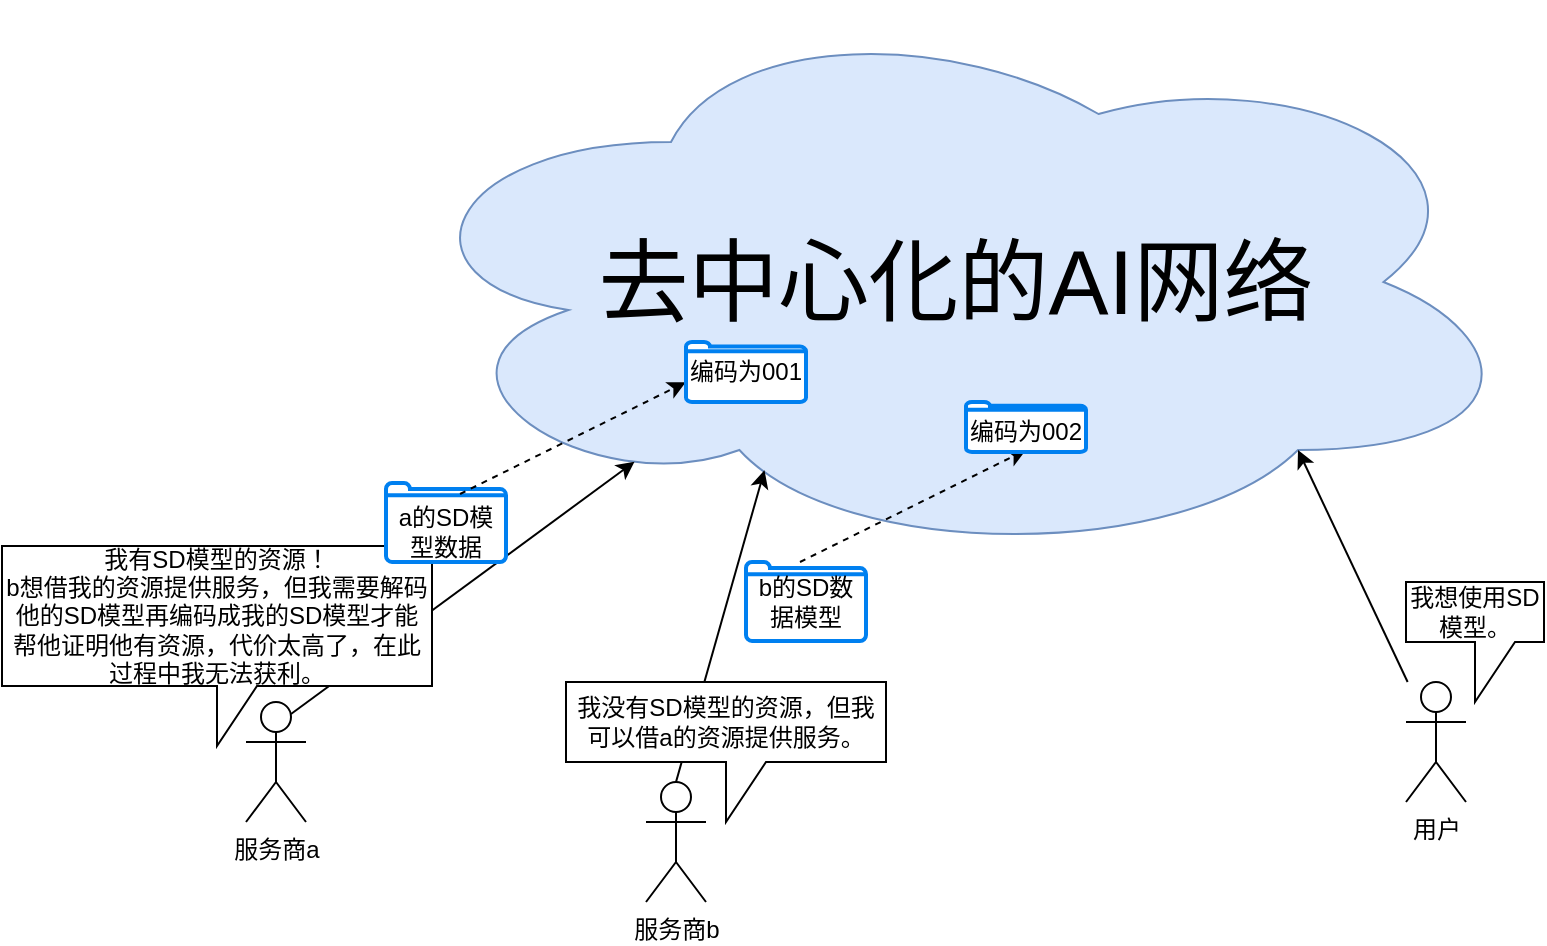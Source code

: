 <mxfile version="21.7.2" type="github">
  <diagram name="第 1 页" id="Sn6c6othGLspijfK3GIo">
    <mxGraphModel dx="954" dy="647" grid="0" gridSize="10" guides="1" tooltips="1" connect="1" arrows="1" fold="1" page="1" pageScale="1" pageWidth="827" pageHeight="1169" math="0" shadow="0">
      <root>
        <mxCell id="0" />
        <mxCell id="1" parent="0" />
        <mxCell id="R9ELYgQ-YuKE9c_Nl6m3-1" value="&lt;font style=&quot;font-size: 45px;&quot;&gt;去中心化的AI网络&lt;/font&gt;" style="ellipse;shape=cloud;whiteSpace=wrap;html=1;fillColor=#dae8fc;strokeColor=#6c8ebf;" vertex="1" parent="1">
          <mxGeometry x="224" y="115" width="570" height="280" as="geometry" />
        </mxCell>
        <mxCell id="R9ELYgQ-YuKE9c_Nl6m3-2" value="服务商a" style="shape=umlActor;verticalLabelPosition=bottom;verticalAlign=top;html=1;outlineConnect=0;" vertex="1" parent="1">
          <mxGeometry x="154" y="465" width="30" height="60" as="geometry" />
        </mxCell>
        <mxCell id="R9ELYgQ-YuKE9c_Nl6m3-3" value="服务商b" style="shape=umlActor;verticalLabelPosition=bottom;verticalAlign=top;html=1;outlineConnect=0;" vertex="1" parent="1">
          <mxGeometry x="354" y="505" width="30" height="60" as="geometry" />
        </mxCell>
        <mxCell id="R9ELYgQ-YuKE9c_Nl6m3-4" value="" style="endArrow=classic;html=1;rounded=0;entryX=0.218;entryY=0.821;entryDx=0;entryDy=0;entryPerimeter=0;exitX=0.75;exitY=0.1;exitDx=0;exitDy=0;exitPerimeter=0;" edge="1" parent="1" source="R9ELYgQ-YuKE9c_Nl6m3-2" target="R9ELYgQ-YuKE9c_Nl6m3-1">
          <mxGeometry width="50" height="50" relative="1" as="geometry">
            <mxPoint x="454" y="445" as="sourcePoint" />
            <mxPoint x="504" y="395" as="targetPoint" />
            <Array as="points" />
          </mxGeometry>
        </mxCell>
        <mxCell id="R9ELYgQ-YuKE9c_Nl6m3-5" value="" style="endArrow=classic;html=1;rounded=0;entryX=0.332;entryY=0.836;entryDx=0;entryDy=0;entryPerimeter=0;exitX=0.5;exitY=0;exitDx=0;exitDy=0;exitPerimeter=0;" edge="1" parent="1" source="R9ELYgQ-YuKE9c_Nl6m3-3" target="R9ELYgQ-YuKE9c_Nl6m3-1">
          <mxGeometry width="50" height="50" relative="1" as="geometry">
            <mxPoint x="344" y="435" as="sourcePoint" />
            <mxPoint x="358" y="355" as="targetPoint" />
            <Array as="points" />
          </mxGeometry>
        </mxCell>
        <mxCell id="R9ELYgQ-YuKE9c_Nl6m3-6" value="用户" style="shape=umlActor;verticalLabelPosition=bottom;verticalAlign=top;html=1;outlineConnect=0;" vertex="1" parent="1">
          <mxGeometry x="734" y="455" width="30" height="60" as="geometry" />
        </mxCell>
        <mxCell id="R9ELYgQ-YuKE9c_Nl6m3-7" value="我想使用SD模型。" style="shape=callout;whiteSpace=wrap;html=1;perimeter=calloutPerimeter;rotation=0;" vertex="1" parent="1">
          <mxGeometry x="734" y="405" width="69" height="60" as="geometry" />
        </mxCell>
        <mxCell id="R9ELYgQ-YuKE9c_Nl6m3-8" value="" style="endArrow=classic;html=1;rounded=0;entryX=0.8;entryY=0.8;entryDx=0;entryDy=0;entryPerimeter=0;" edge="1" parent="1" source="R9ELYgQ-YuKE9c_Nl6m3-6" target="R9ELYgQ-YuKE9c_Nl6m3-1">
          <mxGeometry width="50" height="50" relative="1" as="geometry">
            <mxPoint x="349" y="455" as="sourcePoint" />
            <mxPoint x="423" y="359" as="targetPoint" />
            <Array as="points" />
          </mxGeometry>
        </mxCell>
        <mxCell id="R9ELYgQ-YuKE9c_Nl6m3-9" value="我有SD模型的资源！&lt;br&gt;b想借我的资源提供服务，但我需要解码他的SD模型再编码成我的SD模型才能帮他证明他有资源，代价太高了，在此过程中我无法获利。" style="shape=callout;whiteSpace=wrap;html=1;perimeter=calloutPerimeter;" vertex="1" parent="1">
          <mxGeometry x="32" y="387" width="215" height="100" as="geometry" />
        </mxCell>
        <mxCell id="R9ELYgQ-YuKE9c_Nl6m3-10" value="我没有SD模型的资源，但我可以借a的资源提供服务。" style="shape=callout;whiteSpace=wrap;html=1;perimeter=calloutPerimeter;" vertex="1" parent="1">
          <mxGeometry x="314" y="455" width="160" height="70" as="geometry" />
        </mxCell>
        <mxCell id="R9ELYgQ-YuKE9c_Nl6m3-11" value="" style="html=1;verticalLabelPosition=bottom;align=center;labelBackgroundColor=#ffffff;verticalAlign=top;strokeWidth=2;strokeColor=#0080F0;shadow=0;dashed=0;shape=mxgraph.ios7.icons.folder;" vertex="1" parent="1">
          <mxGeometry x="224" y="355.5" width="60" height="39.5" as="geometry" />
        </mxCell>
        <mxCell id="R9ELYgQ-YuKE9c_Nl6m3-12" value="a的SD模型数据" style="text;strokeColor=none;align=center;fillColor=none;html=1;verticalAlign=middle;whiteSpace=wrap;rounded=0;" vertex="1" parent="1">
          <mxGeometry x="229" y="365" width="50" height="30" as="geometry" />
        </mxCell>
        <mxCell id="R9ELYgQ-YuKE9c_Nl6m3-14" value="" style="html=1;verticalLabelPosition=bottom;align=center;labelBackgroundColor=#ffffff;verticalAlign=top;strokeWidth=2;strokeColor=#0080F0;shadow=0;dashed=0;shape=mxgraph.ios7.icons.folder;" vertex="1" parent="1">
          <mxGeometry x="404" y="395" width="60" height="39.5" as="geometry" />
        </mxCell>
        <mxCell id="R9ELYgQ-YuKE9c_Nl6m3-15" value="b的SD数据模型" style="text;strokeColor=none;align=center;fillColor=none;html=1;verticalAlign=middle;whiteSpace=wrap;rounded=0;" vertex="1" parent="1">
          <mxGeometry x="404" y="399.75" width="60" height="30" as="geometry" />
        </mxCell>
        <mxCell id="R9ELYgQ-YuKE9c_Nl6m3-18" value="" style="endArrow=classic;html=1;rounded=0;exitX=0.617;exitY=0.139;exitDx=0;exitDy=0;exitPerimeter=0;entryX=0.263;entryY=0.679;entryDx=0;entryDy=0;entryPerimeter=0;dashed=1;" edge="1" parent="1" source="R9ELYgQ-YuKE9c_Nl6m3-11" target="R9ELYgQ-YuKE9c_Nl6m3-1">
          <mxGeometry width="50" height="50" relative="1" as="geometry">
            <mxPoint x="494" y="355" as="sourcePoint" />
            <mxPoint x="544" y="305" as="targetPoint" />
          </mxGeometry>
        </mxCell>
        <mxCell id="R9ELYgQ-YuKE9c_Nl6m3-22" value="" style="html=1;verticalLabelPosition=bottom;align=center;labelBackgroundColor=#ffffff;verticalAlign=top;strokeWidth=2;strokeColor=#0080F0;shadow=0;dashed=0;shape=mxgraph.ios7.icons.folder;" vertex="1" parent="1">
          <mxGeometry x="374" y="285" width="60" height="30" as="geometry" />
        </mxCell>
        <mxCell id="R9ELYgQ-YuKE9c_Nl6m3-19" value="编码为001" style="text;strokeColor=none;align=center;fillColor=none;html=1;verticalAlign=middle;whiteSpace=wrap;rounded=0;" vertex="1" parent="1">
          <mxGeometry x="374" y="285" width="60" height="30" as="geometry" />
        </mxCell>
        <mxCell id="R9ELYgQ-YuKE9c_Nl6m3-20" value="" style="endArrow=classic;html=1;rounded=0;exitX=0.617;exitY=0.139;exitDx=0;exitDy=0;exitPerimeter=0;entryX=0.263;entryY=0.679;entryDx=0;entryDy=0;entryPerimeter=0;dashed=1;" edge="1" parent="1">
          <mxGeometry width="50" height="50" relative="1" as="geometry">
            <mxPoint x="431" y="395" as="sourcePoint" />
            <mxPoint x="544" y="339" as="targetPoint" />
          </mxGeometry>
        </mxCell>
        <mxCell id="R9ELYgQ-YuKE9c_Nl6m3-25" value="" style="html=1;verticalLabelPosition=bottom;align=center;labelBackgroundColor=#ffffff;verticalAlign=top;strokeWidth=2;strokeColor=#0080F0;shadow=0;dashed=0;shape=mxgraph.ios7.icons.folder;" vertex="1" parent="1">
          <mxGeometry x="514" y="315" width="60" height="25" as="geometry" />
        </mxCell>
        <mxCell id="R9ELYgQ-YuKE9c_Nl6m3-21" value="编码为002" style="text;strokeColor=none;align=center;fillColor=none;html=1;verticalAlign=middle;whiteSpace=wrap;rounded=0;" vertex="1" parent="1">
          <mxGeometry x="514" y="315" width="60" height="30" as="geometry" />
        </mxCell>
      </root>
    </mxGraphModel>
  </diagram>
</mxfile>
